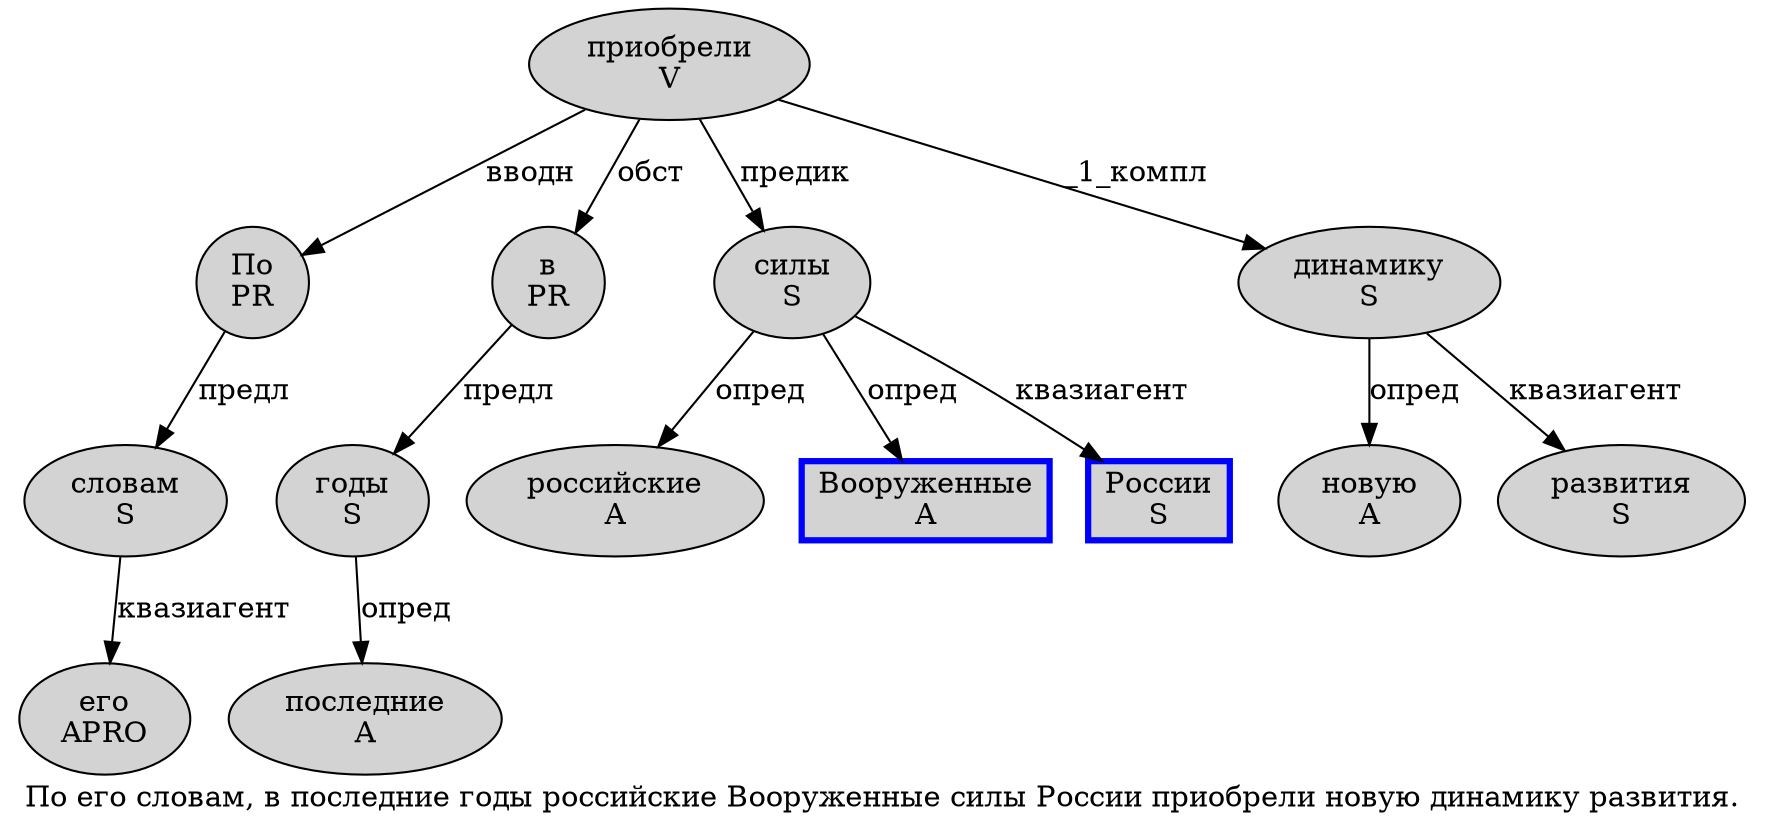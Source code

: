 digraph SENTENCE_92 {
	graph [label="По его словам, в последние годы российские Вооруженные силы России приобрели новую динамику развития."]
	node [style=filled]
		0 [label="По
PR" color="" fillcolor=lightgray penwidth=1 shape=ellipse]
		1 [label="его
APRO" color="" fillcolor=lightgray penwidth=1 shape=ellipse]
		2 [label="словам
S" color="" fillcolor=lightgray penwidth=1 shape=ellipse]
		4 [label="в
PR" color="" fillcolor=lightgray penwidth=1 shape=ellipse]
		5 [label="последние
A" color="" fillcolor=lightgray penwidth=1 shape=ellipse]
		6 [label="годы
S" color="" fillcolor=lightgray penwidth=1 shape=ellipse]
		7 [label="российские
A" color="" fillcolor=lightgray penwidth=1 shape=ellipse]
		8 [label="Вооруженные
A" color=blue fillcolor=lightgray penwidth=3 shape=box]
		9 [label="силы
S" color="" fillcolor=lightgray penwidth=1 shape=ellipse]
		10 [label="России
S" color=blue fillcolor=lightgray penwidth=3 shape=box]
		11 [label="приобрели
V" color="" fillcolor=lightgray penwidth=1 shape=ellipse]
		12 [label="новую
A" color="" fillcolor=lightgray penwidth=1 shape=ellipse]
		13 [label="динамику
S" color="" fillcolor=lightgray penwidth=1 shape=ellipse]
		14 [label="развития
S" color="" fillcolor=lightgray penwidth=1 shape=ellipse]
			9 -> 7 [label="опред"]
			9 -> 8 [label="опред"]
			9 -> 10 [label="квазиагент"]
			13 -> 12 [label="опред"]
			13 -> 14 [label="квазиагент"]
			0 -> 2 [label="предл"]
			2 -> 1 [label="квазиагент"]
			11 -> 0 [label="вводн"]
			11 -> 4 [label="обст"]
			11 -> 9 [label="предик"]
			11 -> 13 [label="_1_компл"]
			4 -> 6 [label="предл"]
			6 -> 5 [label="опред"]
}